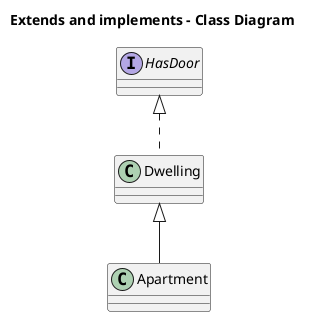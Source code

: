 @startuml

title Extends and implements - Class Diagram

interface HasDoor

class Dwelling implements HasDoor
class Apartment extends Dwelling

@enduml